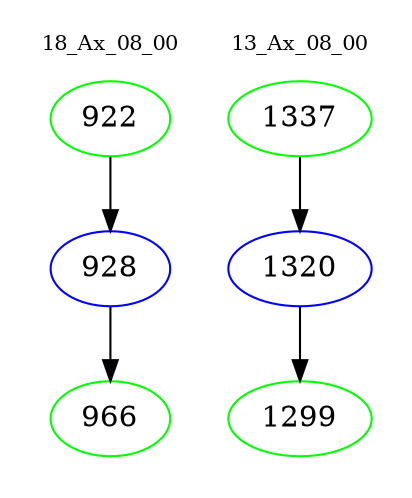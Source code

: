 digraph{
subgraph cluster_0 {
color = white
label = "18_Ax_08_00";
fontsize=10;
T0_922 [label="922", color="green"]
T0_922 -> T0_928 [color="black"]
T0_928 [label="928", color="blue"]
T0_928 -> T0_966 [color="black"]
T0_966 [label="966", color="green"]
}
subgraph cluster_1 {
color = white
label = "13_Ax_08_00";
fontsize=10;
T1_1337 [label="1337", color="green"]
T1_1337 -> T1_1320 [color="black"]
T1_1320 [label="1320", color="blue"]
T1_1320 -> T1_1299 [color="black"]
T1_1299 [label="1299", color="green"]
}
}
